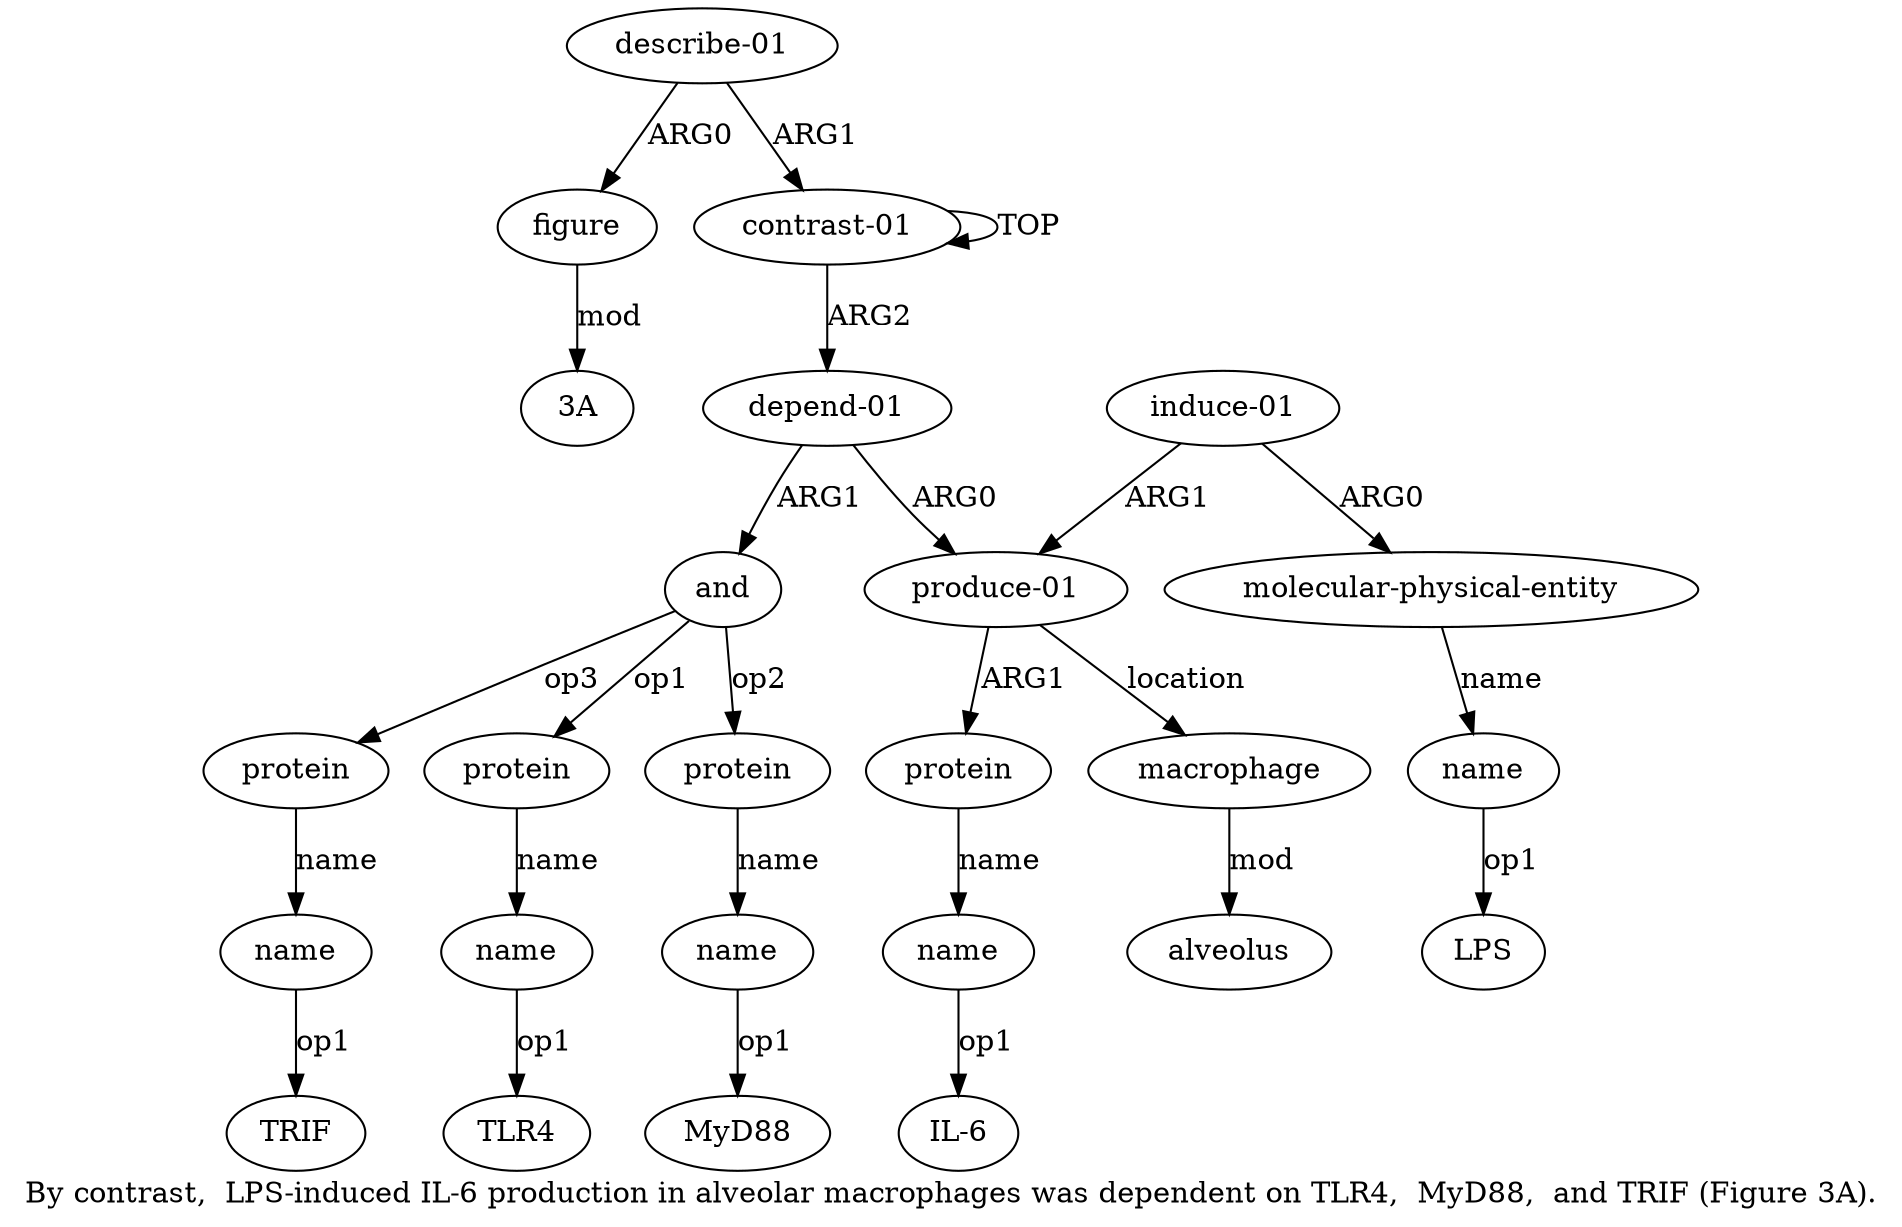 digraph  {
	graph [label="By contrast,  LPS-induced IL-6 production in alveolar macrophages was dependent on TLR4,  MyD88,  and TRIF (Figure 3A)."];
	node [label="\N"];
	"a18 3A"	 [color=black,
		gold_ind=-1,
		gold_label="3A",
		label="3A",
		test_ind=-1,
		test_label="3A"];
	"a16 TRIF"	 [color=black,
		gold_ind=-1,
		gold_label=TRIF,
		label=TRIF,
		test_ind=-1,
		test_label=TRIF];
	"a4 IL-6"	 [color=black,
		gold_ind=-1,
		gold_label="IL-6",
		label="IL-6",
		test_ind=-1,
		test_label="IL-6"];
	a15	 [color=black,
		gold_ind=15,
		gold_label=protein,
		label=protein,
		test_ind=15,
		test_label=protein];
	a16	 [color=black,
		gold_ind=16,
		gold_label=name,
		label=name,
		test_ind=16,
		test_label=name];
	a15 -> a16 [key=0,
	color=black,
	gold_label=name,
	label=name,
	test_label=name];
a14 [color=black,
	gold_ind=14,
	gold_label=name,
	label=name,
	test_ind=14,
	test_label=name];
"a14 MyD88" [color=black,
	gold_ind=-1,
	gold_label=MyD88,
	label=MyD88,
	test_ind=-1,
	test_label=MyD88];
a14 -> "a14 MyD88" [key=0,
color=black,
gold_label=op1,
label=op1,
test_label=op1];
a17 [color=black,
gold_ind=17,
gold_label="describe-01",
label="describe-01",
test_ind=17,
test_label="describe-01"];
a18 [color=black,
gold_ind=18,
gold_label=figure,
label=figure,
test_ind=18,
test_label=figure];
a17 -> a18 [key=0,
color=black,
gold_label=ARG0,
label=ARG0,
test_label=ARG0];
a0 [color=black,
gold_ind=0,
gold_label="contrast-01",
label="contrast-01",
test_ind=0,
test_label="contrast-01"];
a17 -> a0 [key=0,
color=black,
gold_label=ARG1,
label=ARG1,
test_label=ARG1];
a16 -> "a16 TRIF" [key=0,
color=black,
gold_label=op1,
label=op1,
test_label=op1];
a11 [color=black,
gold_ind=11,
gold_label=protein,
label=protein,
test_ind=11,
test_label=protein];
a12 [color=black,
gold_ind=12,
gold_label=name,
label=name,
test_ind=12,
test_label=name];
a11 -> a12 [key=0,
color=black,
gold_label=name,
label=name,
test_label=name];
a10 [color=black,
gold_ind=10,
gold_label=and,
label=and,
test_ind=10,
test_label=and];
a10 -> a15 [key=0,
color=black,
gold_label=op3,
label=op3,
test_label=op3];
a10 -> a11 [key=0,
color=black,
gold_label=op1,
label=op1,
test_label=op1];
a13 [color=black,
gold_ind=13,
gold_label=protein,
label=protein,
test_ind=13,
test_label=protein];
a10 -> a13 [key=0,
color=black,
gold_label=op2,
label=op2,
test_label=op2];
a13 -> a14 [key=0,
color=black,
gold_label=name,
label=name,
test_label=name];
"a12 TLR4" [color=black,
gold_ind=-1,
gold_label=TLR4,
label=TLR4,
test_ind=-1,
test_label=TLR4];
a12 -> "a12 TLR4" [key=0,
color=black,
gold_label=op1,
label=op1,
test_label=op1];
a18 -> "a18 3A" [key=0,
color=black,
gold_label=mod,
label=mod,
test_label=mod];
a1 [color=black,
gold_ind=1,
gold_label="depend-01",
label="depend-01",
test_ind=1,
test_label="depend-01"];
a1 -> a10 [key=0,
color=black,
gold_label=ARG1,
label=ARG1,
test_label=ARG1];
a2 [color=black,
gold_ind=2,
gold_label="produce-01",
label="produce-01",
test_ind=2,
test_label="produce-01"];
a1 -> a2 [key=0,
color=black,
gold_label=ARG0,
label=ARG0,
test_label=ARG0];
a0 -> a1 [key=0,
color=black,
gold_label=ARG2,
label=ARG2,
test_label=ARG2];
a0 -> a0 [key=0,
color=black,
gold_label=TOP,
label=TOP,
test_label=TOP];
a3 [color=black,
gold_ind=3,
gold_label=protein,
label=protein,
test_ind=3,
test_label=protein];
a4 [color=black,
gold_ind=4,
gold_label=name,
label=name,
test_ind=4,
test_label=name];
a3 -> a4 [key=0,
color=black,
gold_label=name,
label=name,
test_label=name];
a2 -> a3 [key=0,
color=black,
gold_label=ARG1,
label=ARG1,
test_label=ARG1];
a8 [color=black,
gold_ind=8,
gold_label=macrophage,
label=macrophage,
test_ind=8,
test_label=macrophage];
a2 -> a8 [key=0,
color=black,
gold_label=location,
label=location,
test_label=location];
a5 [color=black,
gold_ind=5,
gold_label="induce-01",
label="induce-01",
test_ind=5,
test_label="induce-01"];
a5 -> a2 [key=0,
color=black,
gold_label=ARG1,
label=ARG1,
test_label=ARG1];
a6 [color=black,
gold_ind=6,
gold_label="molecular-physical-entity",
label="molecular-physical-entity",
test_ind=6,
test_label="molecular-physical-entity"];
a5 -> a6 [key=0,
color=black,
gold_label=ARG0,
label=ARG0,
test_label=ARG0];
a4 -> "a4 IL-6" [key=0,
color=black,
gold_label=op1,
label=op1,
test_label=op1];
a7 [color=black,
gold_ind=7,
gold_label=name,
label=name,
test_ind=7,
test_label=name];
"a7 LPS" [color=black,
gold_ind=-1,
gold_label=LPS,
label=LPS,
test_ind=-1,
test_label=LPS];
a7 -> "a7 LPS" [key=0,
color=black,
gold_label=op1,
label=op1,
test_label=op1];
a6 -> a7 [key=0,
color=black,
gold_label=name,
label=name,
test_label=name];
a9 [color=black,
gold_ind=9,
gold_label=alveolus,
label=alveolus,
test_ind=9,
test_label=alveolus];
a8 -> a9 [key=0,
color=black,
gold_label=mod,
label=mod,
test_label=mod];
}
